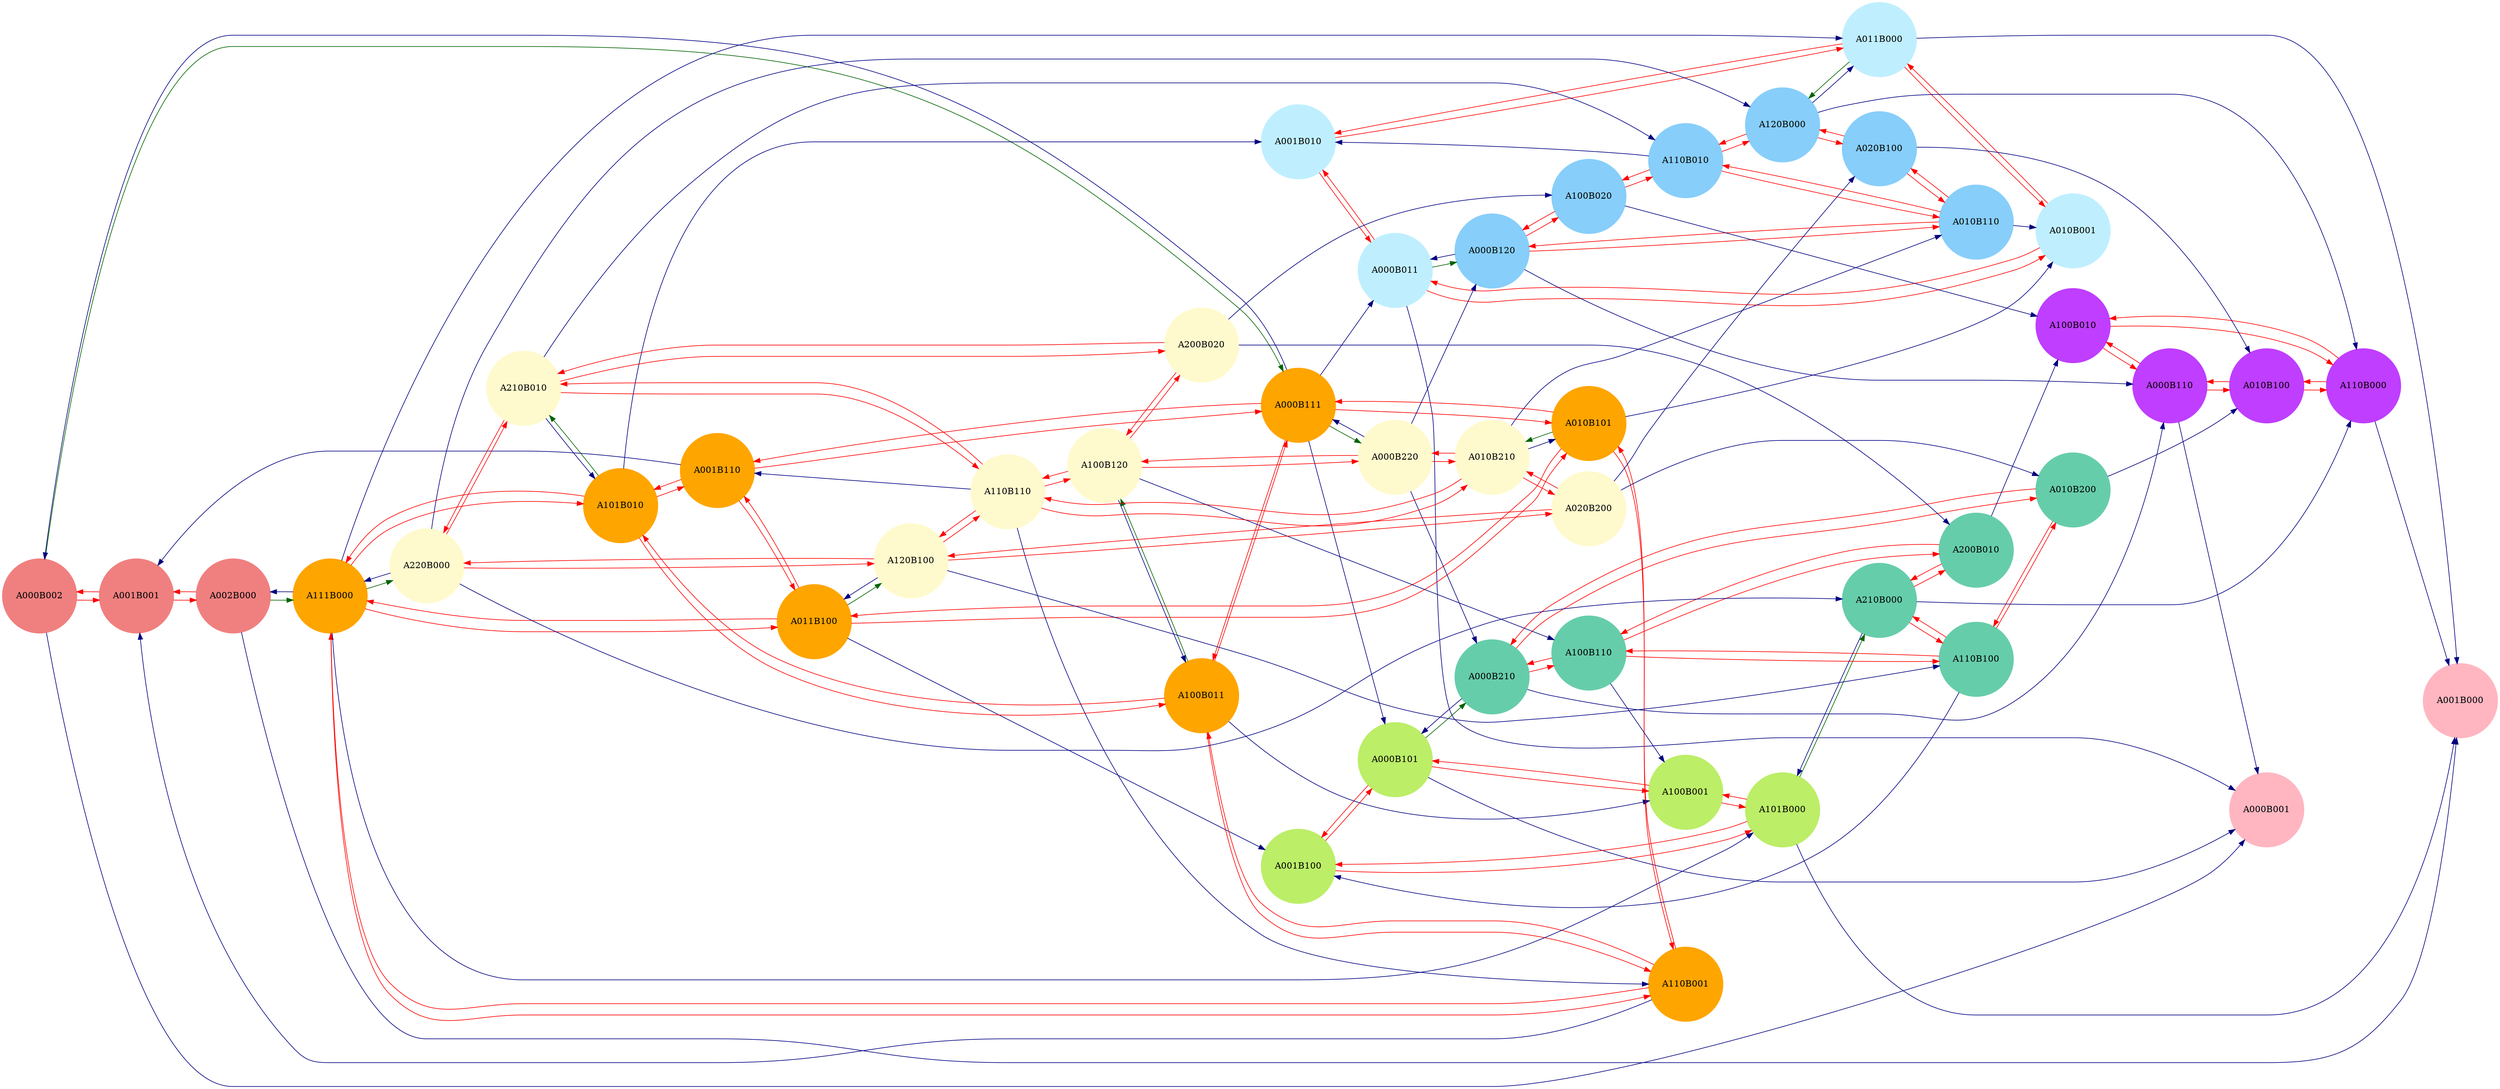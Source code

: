 digraph markov_chain {
	rankdir = LR
	A000B001 [shape = circle, style = filled, color = lightpink];
	A001B000 [shape = circle, style = filled, color = lightpink];
	A000B002 [shape = circle, style = filled, color = lightcoral];
	A001B001 [shape = circle, style = filled, color = lightcoral];
	A002B000 [shape = circle, style = filled, color = lightcoral];
	A000B011 [shape = circle, style = filled, color = lightblue1];
	A001B010 [shape = circle, style = filled, color = lightblue1];
	A010B001 [shape = circle, style = filled, color = lightblue1];
	A011B000 [shape = circle, style = filled, color = lightblue1];
	A000B101 [shape = circle, style = filled, color = darkolivegreen2];
	A001B100 [shape = circle, style = filled, color = darkolivegreen2];
	A100B001 [shape = circle, style = filled, color = darkolivegreen2];
	A101B000 [shape = circle, style = filled, color = darkolivegreen2];
	A000B110 [shape = circle, style = filled, color = darkorchid1];
	A010B100 [shape = circle, style = filled, color = darkorchid1];
	A100B010 [shape = circle, style = filled, color = darkorchid1];
	A110B000 [shape = circle, style = filled, color = darkorchid1];
	A000B111 [shape = circle, style = filled, color = orange];
	A001B110 [shape = circle, style = filled, color = orange];
	A010B101 [shape = circle, style = filled, color = orange];
	A011B100 [shape = circle, style = filled, color = orange];
	A100B011 [shape = circle, style = filled, color = orange];
	A101B010 [shape = circle, style = filled, color = orange];
	A110B001 [shape = circle, style = filled, color = orange];
	A111B000 [shape = circle, style = filled, color = orange];
	A000B120 [shape = circle, style = filled, color = lightskyblue];
	A010B110 [shape = circle, style = filled, color = lightskyblue];
	A020B100 [shape = circle, style = filled, color = lightskyblue];
	A100B020 [shape = circle, style = filled, color = lightskyblue];
	A110B010 [shape = circle, style = filled, color = lightskyblue];
	A120B000 [shape = circle, style = filled, color = lightskyblue];
	A000B210 [shape = circle, style = filled, color = mediumaquamarine];
	A010B200 [shape = circle, style = filled, color = mediumaquamarine];
	A100B110 [shape = circle, style = filled, color = mediumaquamarine];
	A110B100 [shape = circle, style = filled, color = mediumaquamarine];
	A200B010 [shape = circle, style = filled, color = mediumaquamarine];
	A210B000 [shape = circle, style = filled, color = mediumaquamarine];
	A000B220 [shape = circle, style = filled, color = lemonchiffon];
	A010B210 [shape = circle, style = filled, color = lemonchiffon];
	A020B200 [shape = circle, style = filled, color = lemonchiffon];
	A100B120 [shape = circle, style = filled, color = lemonchiffon];
	A110B110 [shape = circle, style = filled, color = lemonchiffon];
	A120B100 [shape = circle, style = filled, color = lemonchiffon];
	A200B020 [shape = circle, style = filled, color = lemonchiffon];
	A210B010 [shape = circle, style = filled, color = lemonchiffon];
	A220B000 [shape = circle, style = filled, color = lemonchiffon];
	A000B002 -> A000B001 [ color = navy ];
	A000B002 -> A001B001 [ color = red ];
	A000B002 -> A000B111 [ color = darkgreen ];
	A001B001 -> A000B002 [ color = red ];
	A001B001 -> A002B000 [ color = red ];
	A002B000 -> A001B000 [ color = navy ];
	A002B000 -> A001B001 [ color = red ];
	A002B000 -> A111B000 [ color = darkgreen ];
	A000B011 -> A000B001 [ color = navy ];
	A000B011 -> A001B010 [ color = red ];
	A000B011 -> A010B001 [ color = red ];
	A000B011 -> A000B120 [ color = darkgreen ];
	A001B010 -> A000B011 [ color = red ];
	A001B010 -> A011B000 [ color = red ];
	A010B001 -> A000B011 [ color = red ];
	A010B001 -> A011B000 [ color = red ];
	A011B000 -> A001B000 [ color = navy ];
	A011B000 -> A001B010 [ color = red ];
	A011B000 -> A010B001 [ color = red ];
	A011B000 -> A120B000 [ color = darkgreen ];
	A000B101 -> A000B001 [ color = navy ];
	A000B101 -> A001B100 [ color = red ];
	A000B101 -> A100B001 [ color = red ];
	A000B101 -> A000B210 [ color = darkgreen ];
	A001B100 -> A000B101 [ color = red ];
	A001B100 -> A101B000 [ color = red ];
	A100B001 -> A000B101 [ color = red ];
	A100B001 -> A101B000 [ color = red ];
	A101B000 -> A001B000 [ color = navy ];
	A101B000 -> A001B100 [ color = red ];
	A101B000 -> A100B001 [ color = red ];
	A101B000 -> A210B000 [ color = darkgreen ];
	A000B110 -> A000B001 [ color = navy ];
	A000B110 -> A010B100 [ color = red ];
	A000B110 -> A100B010 [ color = red ];
	A010B100 -> A000B110 [ color = red ];
	A010B100 -> A110B000 [ color = red ];
	A100B010 -> A000B110 [ color = red ];
	A100B010 -> A110B000 [ color = red ];
	A110B000 -> A001B000 [ color = navy ];
	A110B000 -> A010B100 [ color = red ];
	A110B000 -> A100B010 [ color = red ];
	A000B111 -> A000B002 [ color = navy ];
	A000B111 -> A000B011 [ color = navy ];
	A000B111 -> A000B101 [ color = navy ];
	A000B111 -> A001B110 [ color = red ];
	A000B111 -> A010B101 [ color = red ];
	A000B111 -> A100B011 [ color = red ];
	A000B111 -> A000B220 [ color = darkgreen ];
	A001B110 -> A001B001 [ color = navy ];
	A001B110 -> A000B111 [ color = red ];
	A001B110 -> A011B100 [ color = red ];
	A001B110 -> A101B010 [ color = red ];
	A010B101 -> A010B001 [ color = navy ];
	A010B101 -> A000B111 [ color = red ];
	A010B101 -> A011B100 [ color = red ];
	A010B101 -> A110B001 [ color = red ];
	A010B101 -> A010B210 [ color = darkgreen ];
	A011B100 -> A001B100 [ color = navy ];
	A011B100 -> A001B110 [ color = red ];
	A011B100 -> A010B101 [ color = red ];
	A011B100 -> A111B000 [ color = red ];
	A011B100 -> A120B100 [ color = darkgreen ];
	A100B011 -> A100B001 [ color = navy ];
	A100B011 -> A000B111 [ color = red ];
	A100B011 -> A101B010 [ color = red ];
	A100B011 -> A110B001 [ color = red ];
	A100B011 -> A100B120 [ color = darkgreen ];
	A101B010 -> A001B010 [ color = navy ];
	A101B010 -> A001B110 [ color = red ];
	A101B010 -> A100B011 [ color = red ];
	A101B010 -> A111B000 [ color = red ];
	A101B010 -> A210B010 [ color = darkgreen ];
	A110B001 -> A001B001 [ color = navy ];
	A110B001 -> A010B101 [ color = red ];
	A110B001 -> A100B011 [ color = red ];
	A110B001 -> A111B000 [ color = red ];
	A111B000 -> A002B000 [ color = navy ];
	A111B000 -> A011B000 [ color = navy ];
	A111B000 -> A101B000 [ color = navy ];
	A111B000 -> A011B100 [ color = red ];
	A111B000 -> A101B010 [ color = red ];
	A111B000 -> A110B001 [ color = red ];
	A111B000 -> A220B000 [ color = darkgreen ];
	A000B120 -> A000B011 [ color = navy ];
	A000B120 -> A000B110 [ color = navy ];
	A000B120 -> A010B110 [ color = red ];
	A000B120 -> A100B020 [ color = red ];
	A010B110 -> A010B001 [ color = navy ];
	A010B110 -> A000B120 [ color = red ];
	A010B110 -> A020B100 [ color = red ];
	A010B110 -> A110B010 [ color = red ];
	A020B100 -> A010B100 [ color = navy ];
	A020B100 -> A010B110 [ color = red ];
	A020B100 -> A120B000 [ color = red ];
	A100B020 -> A100B010 [ color = navy ];
	A100B020 -> A000B120 [ color = red ];
	A100B020 -> A110B010 [ color = red ];
	A110B010 -> A001B010 [ color = navy ];
	A110B010 -> A010B110 [ color = red ];
	A110B010 -> A100B020 [ color = red ];
	A110B010 -> A120B000 [ color = red ];
	A120B000 -> A011B000 [ color = navy ];
	A120B000 -> A110B000 [ color = navy ];
	A120B000 -> A020B100 [ color = red ];
	A120B000 -> A110B010 [ color = red ];
	A000B210 -> A000B101 [ color = navy ];
	A000B210 -> A000B110 [ color = navy ];
	A000B210 -> A010B200 [ color = red ];
	A000B210 -> A100B110 [ color = red ];
	A010B200 -> A010B100 [ color = navy ];
	A010B200 -> A000B210 [ color = red ];
	A010B200 -> A110B100 [ color = red ];
	A100B110 -> A100B001 [ color = navy ];
	A100B110 -> A000B210 [ color = red ];
	A100B110 -> A110B100 [ color = red ];
	A100B110 -> A200B010 [ color = red ];
	A110B100 -> A001B100 [ color = navy ];
	A110B100 -> A010B200 [ color = red ];
	A110B100 -> A100B110 [ color = red ];
	A110B100 -> A210B000 [ color = red ];
	A200B010 -> A100B010 [ color = navy ];
	A200B010 -> A100B110 [ color = red ];
	A200B010 -> A210B000 [ color = red ];
	A210B000 -> A101B000 [ color = navy ];
	A210B000 -> A110B000 [ color = navy ];
	A210B000 -> A110B100 [ color = red ];
	A210B000 -> A200B010 [ color = red ];
	A000B220 -> A000B111 [ color = navy ];
	A000B220 -> A000B120 [ color = navy ];
	A000B220 -> A000B210 [ color = navy ];
	A000B220 -> A010B210 [ color = red ];
	A000B220 -> A100B120 [ color = red ];
	A010B210 -> A010B101 [ color = navy ];
	A010B210 -> A010B110 [ color = navy ];
	A010B210 -> A000B220 [ color = red ];
	A010B210 -> A020B200 [ color = red ];
	A010B210 -> A110B110 [ color = red ];
	A020B200 -> A020B100 [ color = navy ];
	A020B200 -> A010B200 [ color = navy ];
	A020B200 -> A010B210 [ color = red ];
	A020B200 -> A120B100 [ color = red ];
	A100B120 -> A100B011 [ color = navy ];
	A100B120 -> A100B110 [ color = navy ];
	A100B120 -> A000B220 [ color = red ];
	A100B120 -> A110B110 [ color = red ];
	A100B120 -> A200B020 [ color = red ];
	A110B110 -> A001B110 [ color = navy ];
	A110B110 -> A110B001 [ color = navy ];
	A110B110 -> A010B210 [ color = red ];
	A110B110 -> A100B120 [ color = red ];
	A110B110 -> A120B100 [ color = red ];
	A110B110 -> A210B010 [ color = red ];
	A120B100 -> A011B100 [ color = navy ];
	A120B100 -> A110B100 [ color = navy ];
	A120B100 -> A020B200 [ color = red ];
	A120B100 -> A110B110 [ color = red ];
	A120B100 -> A220B000 [ color = red ];
	A200B020 -> A100B020 [ color = navy ];
	A200B020 -> A200B010 [ color = navy ];
	A200B020 -> A100B120 [ color = red ];
	A200B020 -> A210B010 [ color = red ];
	A210B010 -> A101B010 [ color = navy ];
	A210B010 -> A110B010 [ color = navy ];
	A210B010 -> A110B110 [ color = red ];
	A210B010 -> A200B020 [ color = red ];
	A210B010 -> A220B000 [ color = red ];
	A220B000 -> A111B000 [ color = navy ];
	A220B000 -> A120B000 [ color = navy ];
	A220B000 -> A210B000 [ color = navy ];
	A220B000 -> A120B100 [ color = red ];
	A220B000 -> A210B010 [ color = red ];
}